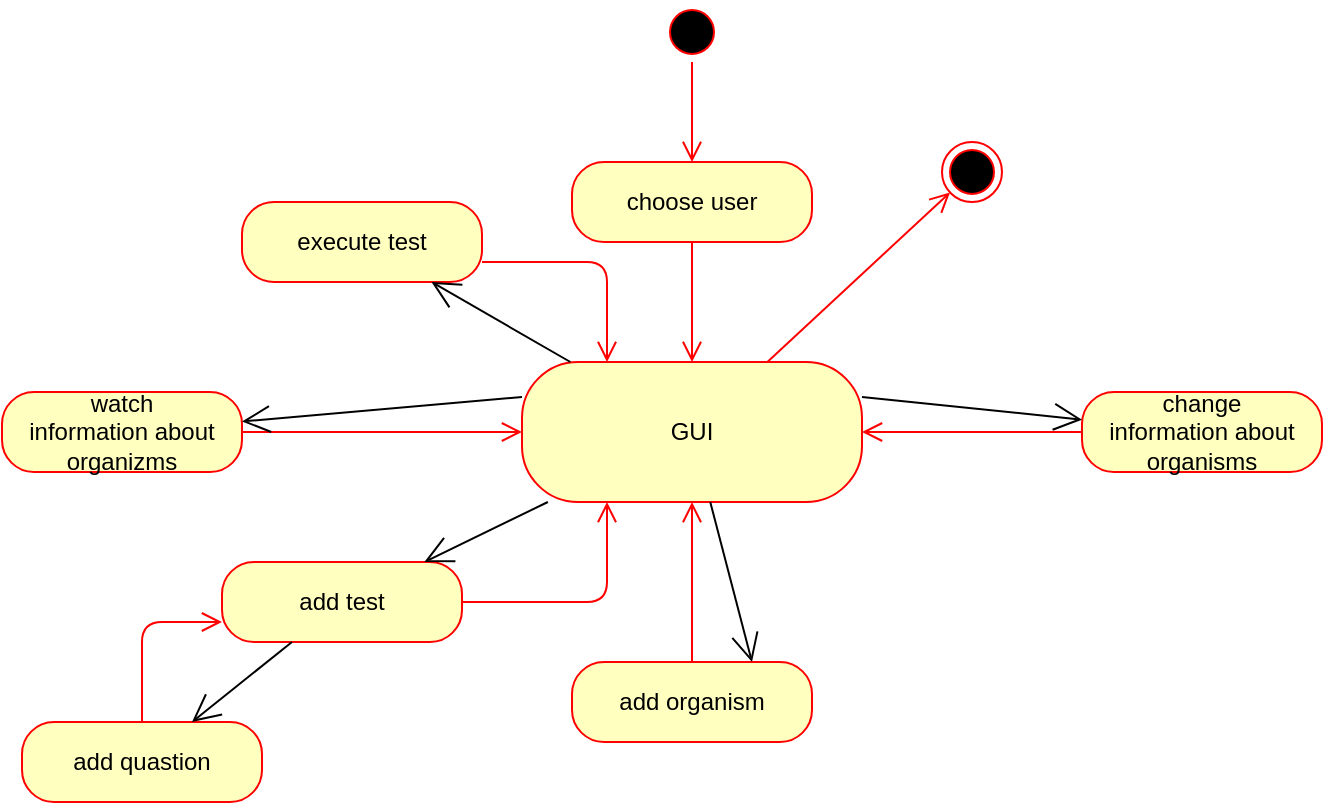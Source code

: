 <mxfile version="12.2.2" type="device" pages="1"><diagram id="sMw0hZuP0GKoQfxgJxt8" name="Page-1"><mxGraphModel dx="854" dy="496" grid="1" gridSize="10" guides="1" tooltips="1" connect="1" arrows="1" fold="1" page="1" pageScale="1" pageWidth="827" pageHeight="1169" math="0" shadow="0"><root><mxCell id="0"/><mxCell id="1" parent="0"/><mxCell id="ctaJV5XcPgG-WUYgHanV-1" value="" style="ellipse;html=1;shape=startState;fillColor=#000000;strokeColor=#ff0000;" vertex="1" parent="1"><mxGeometry x="470" y="60" width="30" height="30" as="geometry"/></mxCell><mxCell id="ctaJV5XcPgG-WUYgHanV-2" value="" style="edgeStyle=orthogonalEdgeStyle;html=1;verticalAlign=bottom;endArrow=open;endSize=8;strokeColor=#ff0000;" edge="1" source="ctaJV5XcPgG-WUYgHanV-1" parent="1" target="ctaJV5XcPgG-WUYgHanV-3"><mxGeometry relative="1" as="geometry"><mxPoint x="460" y="170" as="targetPoint"/></mxGeometry></mxCell><mxCell id="ctaJV5XcPgG-WUYgHanV-3" value="choose user" style="rounded=1;whiteSpace=wrap;html=1;arcSize=40;fontColor=#000000;fillColor=#ffffc0;strokeColor=#ff0000;" vertex="1" parent="1"><mxGeometry x="425" y="140" width="120" height="40" as="geometry"/></mxCell><mxCell id="ctaJV5XcPgG-WUYgHanV-4" value="" style="edgeStyle=orthogonalEdgeStyle;html=1;verticalAlign=bottom;endArrow=open;endSize=8;strokeColor=#ff0000;" edge="1" source="ctaJV5XcPgG-WUYgHanV-3" parent="1" target="ctaJV5XcPgG-WUYgHanV-5"><mxGeometry relative="1" as="geometry"><mxPoint x="545" y="250" as="targetPoint"/></mxGeometry></mxCell><mxCell id="ctaJV5XcPgG-WUYgHanV-5" value="GUI" style="rounded=1;whiteSpace=wrap;html=1;arcSize=40;fontColor=#000000;fillColor=#ffffc0;strokeColor=#ff0000;" vertex="1" parent="1"><mxGeometry x="400" y="240" width="170" height="70" as="geometry"/></mxCell><mxCell id="ctaJV5XcPgG-WUYgHanV-6" value="" style="html=1;verticalAlign=bottom;endArrow=open;endSize=8;strokeColor=#ff0000;" edge="1" source="ctaJV5XcPgG-WUYgHanV-5" parent="1" target="ctaJV5XcPgG-WUYgHanV-17"><mxGeometry relative="1" as="geometry"><mxPoint x="460" y="350" as="targetPoint"/></mxGeometry></mxCell><mxCell id="ctaJV5XcPgG-WUYgHanV-11" value="watch &lt;br&gt;information about organizms" style="rounded=1;whiteSpace=wrap;html=1;arcSize=40;fontColor=#000000;fillColor=#ffffc0;strokeColor=#ff0000;" vertex="1" parent="1"><mxGeometry x="140" y="255" width="120" height="40" as="geometry"/></mxCell><mxCell id="ctaJV5XcPgG-WUYgHanV-12" value="" style="edgeStyle=orthogonalEdgeStyle;html=1;verticalAlign=bottom;endArrow=open;endSize=8;strokeColor=#ff0000;" edge="1" source="ctaJV5XcPgG-WUYgHanV-11" parent="1" target="ctaJV5XcPgG-WUYgHanV-5"><mxGeometry relative="1" as="geometry"><mxPoint x="280" y="340" as="targetPoint"/></mxGeometry></mxCell><mxCell id="ctaJV5XcPgG-WUYgHanV-13" value="change&lt;br&gt;information about&lt;br&gt;organisms" style="rounded=1;whiteSpace=wrap;html=1;arcSize=40;fontColor=#000000;fillColor=#ffffc0;strokeColor=#ff0000;" vertex="1" parent="1"><mxGeometry x="680" y="255" width="120" height="40" as="geometry"/></mxCell><mxCell id="ctaJV5XcPgG-WUYgHanV-14" value="" style="edgeStyle=orthogonalEdgeStyle;html=1;verticalAlign=bottom;endArrow=open;endSize=8;strokeColor=#ff0000;entryX=1;entryY=0.5;entryDx=0;entryDy=0;" edge="1" source="ctaJV5XcPgG-WUYgHanV-13" parent="1" target="ctaJV5XcPgG-WUYgHanV-5"><mxGeometry relative="1" as="geometry"><mxPoint x="660" y="340" as="targetPoint"/></mxGeometry></mxCell><mxCell id="ctaJV5XcPgG-WUYgHanV-15" value="add organism" style="rounded=1;whiteSpace=wrap;html=1;arcSize=40;fontColor=#000000;fillColor=#ffffc0;strokeColor=#ff0000;" vertex="1" parent="1"><mxGeometry x="425" y="390" width="120" height="40" as="geometry"/></mxCell><mxCell id="ctaJV5XcPgG-WUYgHanV-16" value="" style="edgeStyle=orthogonalEdgeStyle;html=1;verticalAlign=bottom;endArrow=open;endSize=8;strokeColor=#ff0000;" edge="1" source="ctaJV5XcPgG-WUYgHanV-15" parent="1" target="ctaJV5XcPgG-WUYgHanV-5"><mxGeometry relative="1" as="geometry"><mxPoint x="473" y="460" as="targetPoint"/></mxGeometry></mxCell><mxCell id="ctaJV5XcPgG-WUYgHanV-17" value="" style="ellipse;html=1;shape=endState;fillColor=#000000;strokeColor=#ff0000;" vertex="1" parent="1"><mxGeometry x="610" y="130" width="30" height="30" as="geometry"/></mxCell><mxCell id="ctaJV5XcPgG-WUYgHanV-18" value="" style="endArrow=open;endFill=1;endSize=12;html=1;entryX=0.75;entryY=0;entryDx=0;entryDy=0;" edge="1" parent="1" source="ctaJV5XcPgG-WUYgHanV-5" target="ctaJV5XcPgG-WUYgHanV-15"><mxGeometry width="160" relative="1" as="geometry"><mxPoint x="60" y="100" as="sourcePoint"/><mxPoint x="220" y="100" as="targetPoint"/></mxGeometry></mxCell><mxCell id="ctaJV5XcPgG-WUYgHanV-22" value="" style="endArrow=open;endFill=1;endSize=12;html=1;exitX=0;exitY=0.25;exitDx=0;exitDy=0;" edge="1" parent="1" source="ctaJV5XcPgG-WUYgHanV-5" target="ctaJV5XcPgG-WUYgHanV-11"><mxGeometry width="160" relative="1" as="geometry"><mxPoint x="60" y="100" as="sourcePoint"/><mxPoint x="220" y="100" as="targetPoint"/></mxGeometry></mxCell><mxCell id="ctaJV5XcPgG-WUYgHanV-23" value="" style="endArrow=open;endFill=1;endSize=12;html=1;exitX=1;exitY=0.25;exitDx=0;exitDy=0;" edge="1" parent="1" source="ctaJV5XcPgG-WUYgHanV-5" target="ctaJV5XcPgG-WUYgHanV-13"><mxGeometry width="160" relative="1" as="geometry"><mxPoint x="220" y="100" as="sourcePoint"/><mxPoint x="60" y="100" as="targetPoint"/></mxGeometry></mxCell><mxCell id="ctaJV5XcPgG-WUYgHanV-24" value="execute test" style="rounded=1;whiteSpace=wrap;html=1;arcSize=40;fontColor=#000000;fillColor=#ffffc0;strokeColor=#ff0000;" vertex="1" parent="1"><mxGeometry x="260" y="160" width="120" height="40" as="geometry"/></mxCell><mxCell id="ctaJV5XcPgG-WUYgHanV-25" value="" style="edgeStyle=orthogonalEdgeStyle;html=1;verticalAlign=bottom;endArrow=open;endSize=8;strokeColor=#ff0000;entryX=0.25;entryY=0;entryDx=0;entryDy=0;" edge="1" source="ctaJV5XcPgG-WUYgHanV-24" parent="1" target="ctaJV5XcPgG-WUYgHanV-5"><mxGeometry relative="1" as="geometry"><mxPoint x="310" y="340" as="targetPoint"/><Array as="points"><mxPoint x="443" y="190"/></Array></mxGeometry></mxCell><mxCell id="ctaJV5XcPgG-WUYgHanV-26" value="" style="endArrow=open;endFill=1;endSize=12;html=1;" edge="1" target="ctaJV5XcPgG-WUYgHanV-24" parent="1" source="ctaJV5XcPgG-WUYgHanV-5"><mxGeometry width="160" relative="1" as="geometry"><mxPoint x="310" y="330" as="sourcePoint"/><mxPoint x="130" y="180" as="targetPoint"/></mxGeometry></mxCell><mxCell id="ctaJV5XcPgG-WUYgHanV-31" value="add test" style="rounded=1;whiteSpace=wrap;html=1;arcSize=40;fontColor=#000000;fillColor=#ffffc0;strokeColor=#ff0000;" vertex="1" parent="1"><mxGeometry x="250" y="340" width="120" height="40" as="geometry"/></mxCell><mxCell id="ctaJV5XcPgG-WUYgHanV-32" value="" style="edgeStyle=orthogonalEdgeStyle;html=1;verticalAlign=bottom;endArrow=open;endSize=8;strokeColor=#ff0000;entryX=0.25;entryY=1;entryDx=0;entryDy=0;" edge="1" source="ctaJV5XcPgG-WUYgHanV-31" parent="1" target="ctaJV5XcPgG-WUYgHanV-5"><mxGeometry relative="1" as="geometry"><mxPoint x="400" y="430" as="targetPoint"/></mxGeometry></mxCell><mxCell id="ctaJV5XcPgG-WUYgHanV-33" value="" style="endArrow=open;endFill=1;endSize=12;html=1;" edge="1" target="ctaJV5XcPgG-WUYgHanV-31" parent="1" source="ctaJV5XcPgG-WUYgHanV-5"><mxGeometry width="160" relative="1" as="geometry"><mxPoint x="400" y="420" as="sourcePoint"/><mxPoint x="220" y="270" as="targetPoint"/></mxGeometry></mxCell><mxCell id="ctaJV5XcPgG-WUYgHanV-34" value="add quastion" style="rounded=1;whiteSpace=wrap;html=1;arcSize=40;fontColor=#000000;fillColor=#ffffc0;strokeColor=#ff0000;" vertex="1" parent="1"><mxGeometry x="150" y="420" width="120" height="40" as="geometry"/></mxCell><mxCell id="ctaJV5XcPgG-WUYgHanV-35" value="" style="edgeStyle=orthogonalEdgeStyle;html=1;verticalAlign=bottom;endArrow=open;endSize=8;strokeColor=#ff0000;entryX=0;entryY=0.75;entryDx=0;entryDy=0;" edge="1" parent="1" source="ctaJV5XcPgG-WUYgHanV-34" target="ctaJV5XcPgG-WUYgHanV-31"><mxGeometry relative="1" as="geometry"><mxPoint x="790" y="410" as="targetPoint"/></mxGeometry></mxCell><mxCell id="ctaJV5XcPgG-WUYgHanV-36" value="" style="endArrow=open;endFill=1;endSize=12;html=1;" edge="1" parent="1" target="ctaJV5XcPgG-WUYgHanV-34" source="ctaJV5XcPgG-WUYgHanV-31"><mxGeometry width="160" relative="1" as="geometry"><mxPoint x="790" y="400" as="sourcePoint"/><mxPoint x="610" y="250" as="targetPoint"/></mxGeometry></mxCell></root></mxGraphModel></diagram></mxfile>